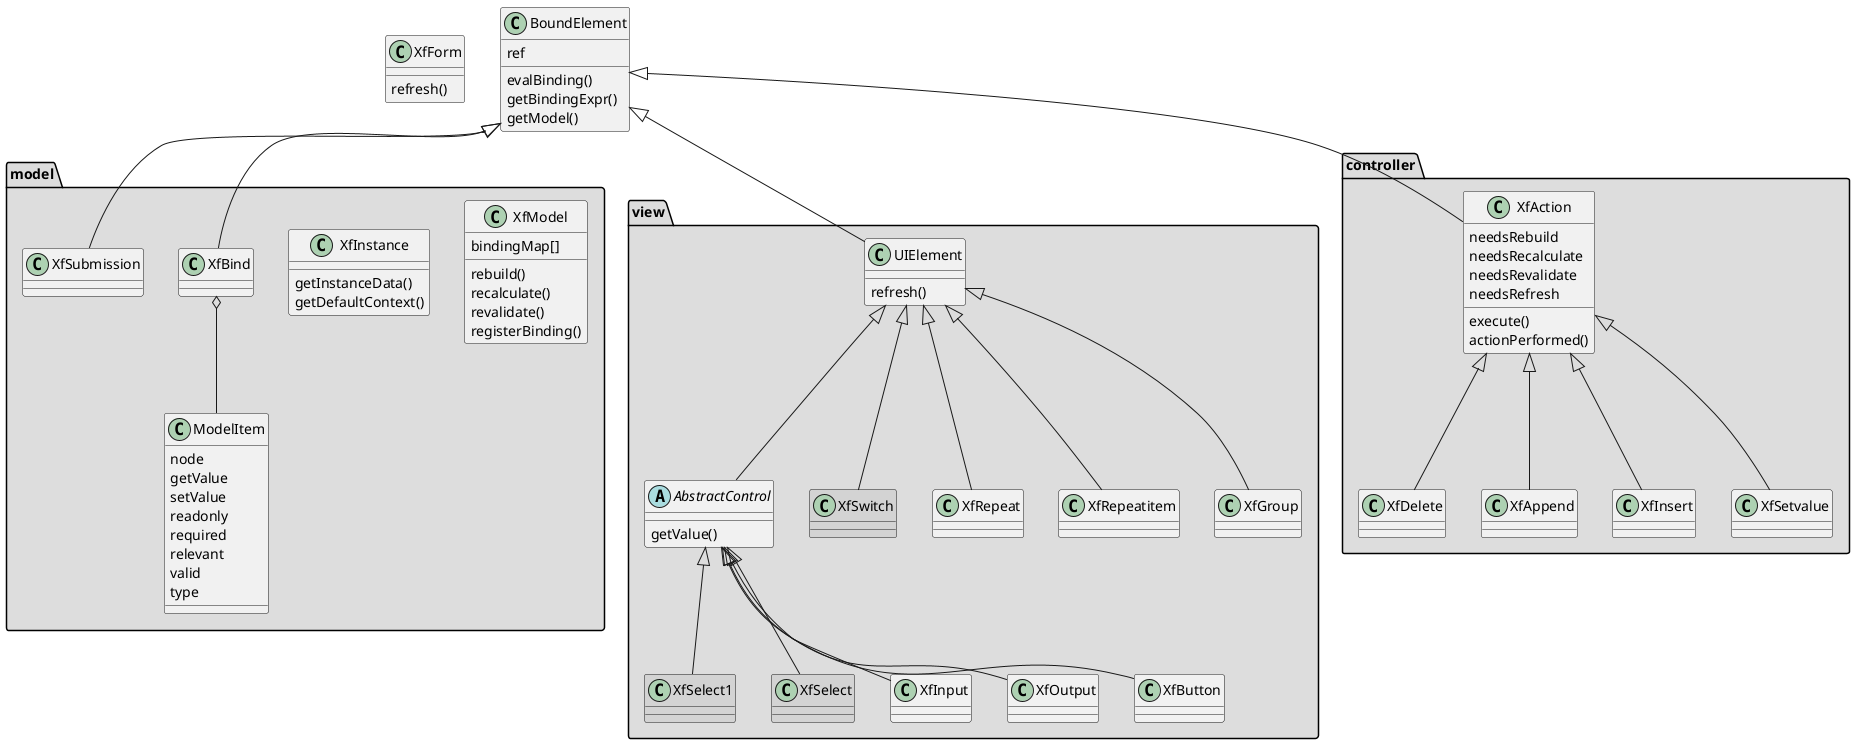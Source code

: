 @startuml
class XfForm {
    refresh()
}
class BoundElement{
    ref
    evalBinding()
    getBindingExpr()
    getModel()
}
package "model" #DDDDDD {
    class XfModel{
        bindingMap[]
        rebuild()
        recalculate()
        revalidate()
        registerBinding()
    }
    class XfInstance{
        getInstanceData()
        getDefaultContext()
    }

    class ModelItem{
        node
        getValue
        setValue
        readonly
        required
        relevant
        valid
        type
    }

    class XfBind
    class XfSubmission


}

XfBind o-- ModelItem

package "view" #DDDDDD{
    class UIElement{
        refresh()
    }
    abstract class AbstractControl{
        getValue()
    }
    class XfSwitch #lightgrey
    class XfSelect1 #lightgrey
    class XfSelect #lightgrey
    UIElement <|-- AbstractControl
    AbstractControl <|-- XfInput
    AbstractControl <|-- XfOutput
    AbstractControl <|-- XfButton
    UIElement <|-- XfRepeat
    UIElement <|-- XfRepeatitem
    UIElement <|-- XfGroup
    UIElement <|-- XfSwitch
    AbstractControl <|-- XfSelect
    AbstractControl <|-- XfSelect1
}

package "controller" #DDDDDD{
    class XfAction{
        needsRebuild
        needsRecalculate
        needsRevalidate
        needsRefresh
        execute()
        actionPerformed()
    }
    XfAction <|-- XfDelete
    XfAction <|-- XfAppend
    XfAction <|-- XfInsert
    XfAction <|-- XfSetvalue

}



BoundElement <|-- UIElement
BoundElement <|-- XfAction
BoundElement <|-- XfBind
BoundElement <|-- XfSubmission





@enduml
